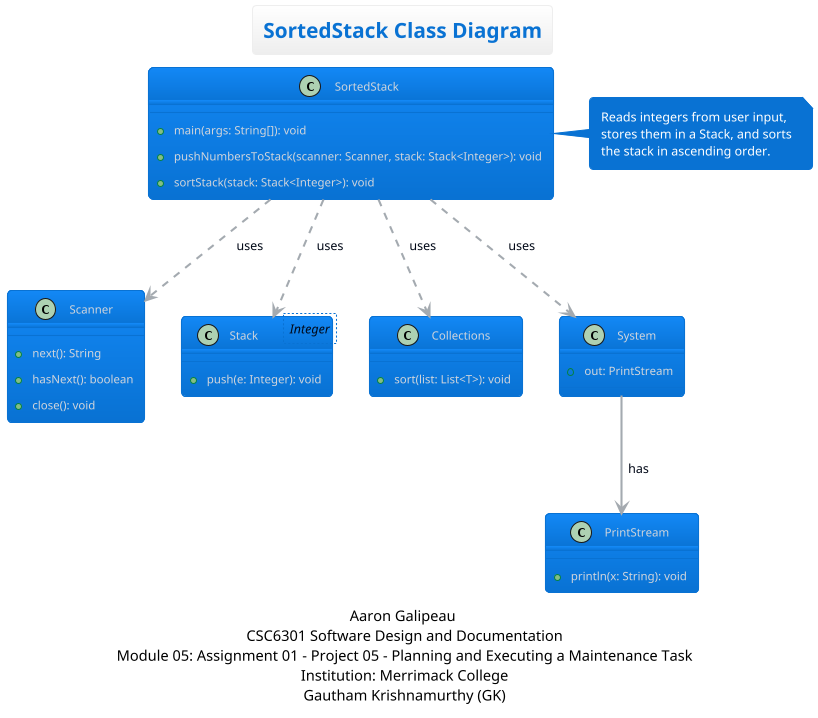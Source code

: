 @startuml
!theme cloudscape-design
title SortedStack Class Diagram
caption Aaron Galipeau\n CSC6301 Software Design and Documentation\n Module 05: Assignment 01 - Project 05 - Planning and Executing a Maintenance Task\n Institution: Merrimack College\n Gautham Krishnamurthy (GK)
skinparam BorderPadding 30

class SortedStack {
    +main(args: String[]): void
    +pushNumbersToStack(scanner: Scanner, stack: Stack<Integer>): void
    +sortStack(stack: Stack<Integer>): void
}
class Scanner {
    +next(): String
    +hasNext(): boolean
    +close(): void
}
class Stack<Integer> {
    +push(e: Integer): void
}
class Collections {
    +sort(list: List<T>): void
}
class System {
    +out: PrintStream
}
class PrintStream {
    +println(x: String): void
}

SortedStack ..> Scanner : uses
SortedStack ..> Stack : uses
SortedStack ..> Collections : uses
SortedStack ..> System : uses
System --> PrintStream : has

note right of SortedStack
Reads integers from user input,
stores them in a Stack, and sorts
the stack in ascending order.
end note

@enduml